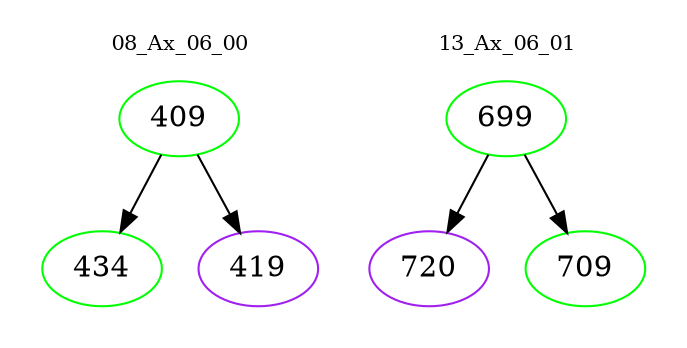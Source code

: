 digraph{
subgraph cluster_0 {
color = white
label = "08_Ax_06_00";
fontsize=10;
T0_409 [label="409", color="green"]
T0_409 -> T0_434 [color="black"]
T0_434 [label="434", color="green"]
T0_409 -> T0_419 [color="black"]
T0_419 [label="419", color="purple"]
}
subgraph cluster_1 {
color = white
label = "13_Ax_06_01";
fontsize=10;
T1_699 [label="699", color="green"]
T1_699 -> T1_720 [color="black"]
T1_720 [label="720", color="purple"]
T1_699 -> T1_709 [color="black"]
T1_709 [label="709", color="green"]
}
}
